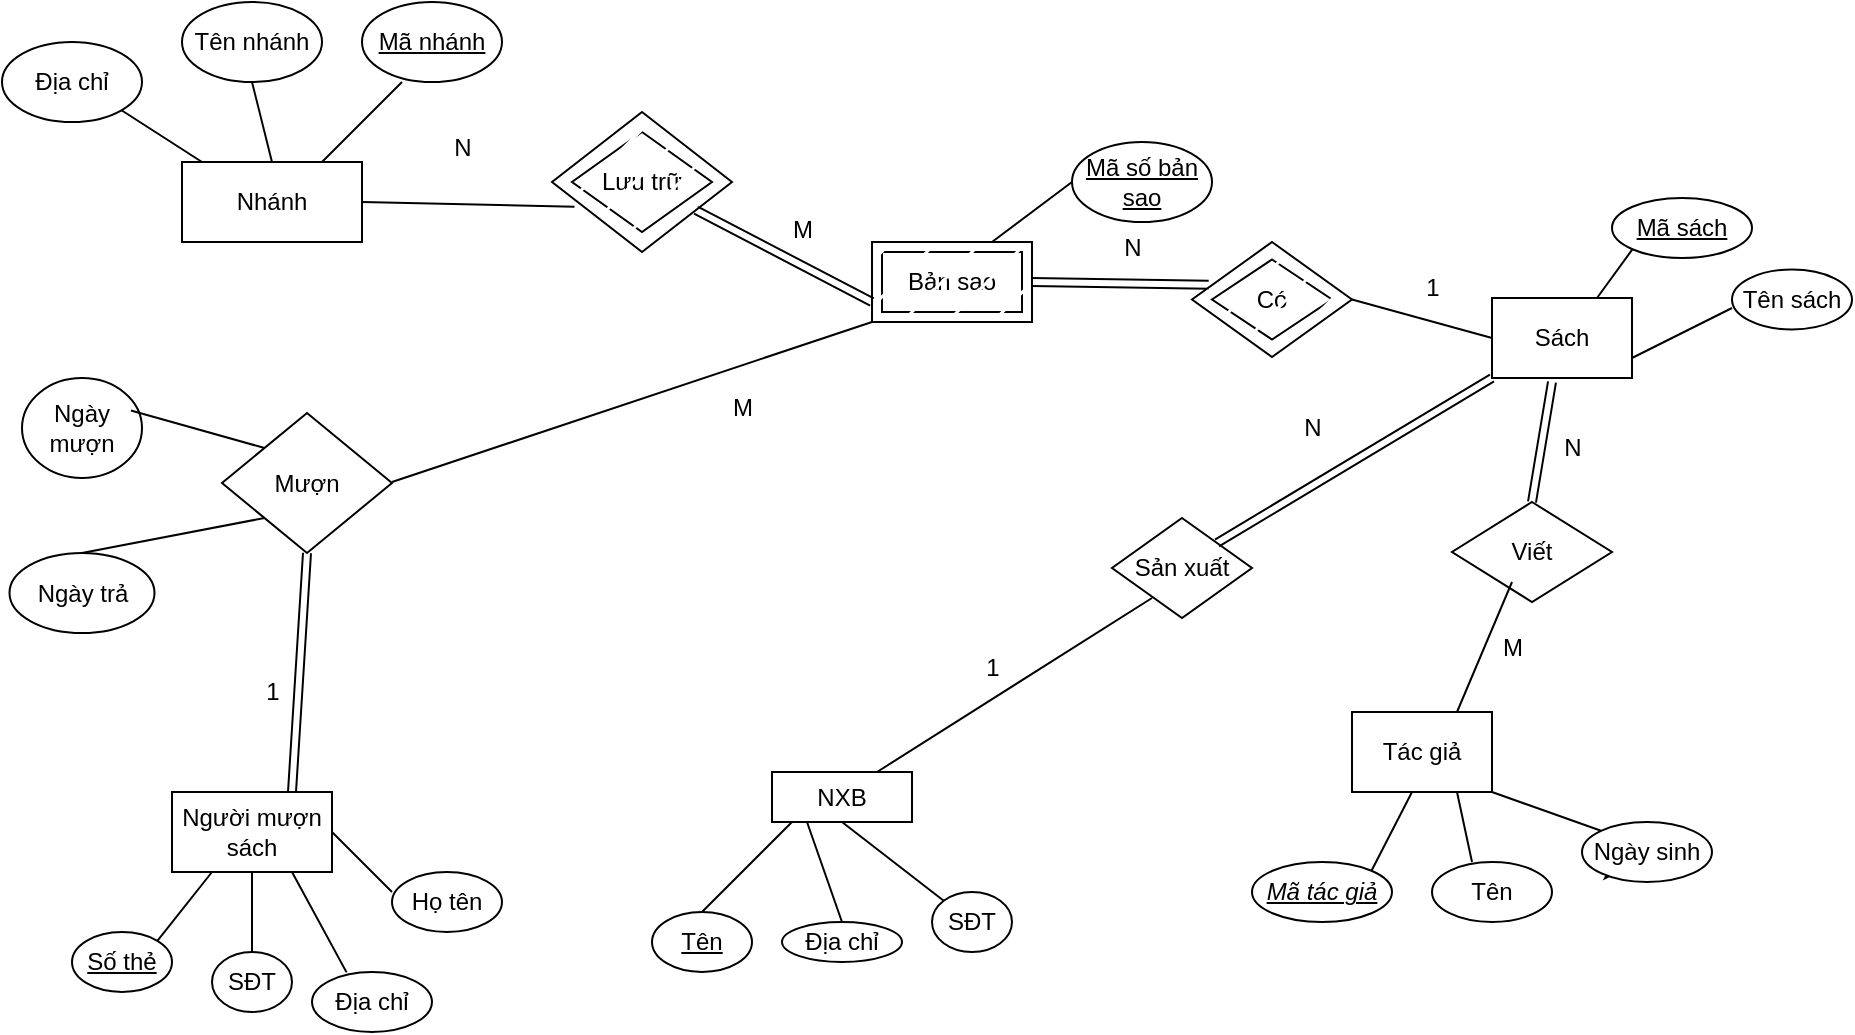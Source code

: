 <mxfile version="21.7.5" type="github">
  <diagram name="Page-1" id="QBAA2EXI7UjKmm6AoBsN">
    <mxGraphModel dx="1687" dy="892" grid="1" gridSize="10" guides="1" tooltips="1" connect="1" arrows="1" fold="1" page="1" pageScale="1" pageWidth="850" pageHeight="1100" math="0" shadow="0">
      <root>
        <mxCell id="0" />
        <mxCell id="1" parent="0" />
        <mxCell id="0vOsTDvxW1U39WzQ74CE-1" value="Nhánh" style="rounded=0;whiteSpace=wrap;html=1;" parent="1" vertex="1">
          <mxGeometry x="490" y="610" width="90" height="40" as="geometry" />
        </mxCell>
        <mxCell id="0vOsTDvxW1U39WzQ74CE-2" value="&lt;u&gt;Mã nhánh&lt;/u&gt;" style="ellipse;whiteSpace=wrap;html=1;" parent="1" vertex="1">
          <mxGeometry x="580" y="530" width="70" height="40" as="geometry" />
        </mxCell>
        <mxCell id="0vOsTDvxW1U39WzQ74CE-3" value="Địa chỉ" style="ellipse;whiteSpace=wrap;html=1;" parent="1" vertex="1">
          <mxGeometry x="400" y="550" width="70" height="40" as="geometry" />
        </mxCell>
        <mxCell id="0vOsTDvxW1U39WzQ74CE-4" value="Tên nhánh" style="ellipse;whiteSpace=wrap;html=1;" parent="1" vertex="1">
          <mxGeometry x="490" y="530" width="70" height="40" as="geometry" />
        </mxCell>
        <mxCell id="0vOsTDvxW1U39WzQ74CE-5" value="" style="endArrow=none;html=1;rounded=0;" parent="1" edge="1">
          <mxGeometry width="50" height="50" relative="1" as="geometry">
            <mxPoint x="560" y="610" as="sourcePoint" />
            <mxPoint x="600" y="570" as="targetPoint" />
          </mxGeometry>
        </mxCell>
        <mxCell id="0vOsTDvxW1U39WzQ74CE-6" value="" style="endArrow=none;html=1;rounded=0;entryX=1;entryY=1;entryDx=0;entryDy=0;" parent="1" target="0vOsTDvxW1U39WzQ74CE-3" edge="1">
          <mxGeometry width="50" height="50" relative="1" as="geometry">
            <mxPoint x="500" y="610" as="sourcePoint" />
            <mxPoint x="470" y="580" as="targetPoint" />
          </mxGeometry>
        </mxCell>
        <mxCell id="0vOsTDvxW1U39WzQ74CE-7" value="" style="endArrow=none;html=1;rounded=0;exitX=0.5;exitY=0;exitDx=0;exitDy=0;entryX=0.5;entryY=1;entryDx=0;entryDy=0;" parent="1" source="0vOsTDvxW1U39WzQ74CE-1" target="0vOsTDvxW1U39WzQ74CE-4" edge="1">
          <mxGeometry width="50" height="50" relative="1" as="geometry">
            <mxPoint x="490" y="620" as="sourcePoint" />
            <mxPoint x="540" y="570" as="targetPoint" />
          </mxGeometry>
        </mxCell>
        <mxCell id="0vOsTDvxW1U39WzQ74CE-8" value="Sách" style="rounded=0;whiteSpace=wrap;html=1;" parent="1" vertex="1">
          <mxGeometry x="1145" y="678" width="70" height="40" as="geometry" />
        </mxCell>
        <mxCell id="0vOsTDvxW1U39WzQ74CE-9" value="&lt;u&gt;Mã sách&lt;/u&gt;" style="ellipse;whiteSpace=wrap;html=1;" parent="1" vertex="1">
          <mxGeometry x="1205" y="628" width="70" height="30" as="geometry" />
        </mxCell>
        <mxCell id="0vOsTDvxW1U39WzQ74CE-10" value="Tên sách" style="ellipse;whiteSpace=wrap;html=1;" parent="1" vertex="1">
          <mxGeometry x="1265" y="663.75" width="60" height="30" as="geometry" />
        </mxCell>
        <mxCell id="0vOsTDvxW1U39WzQ74CE-20" value="" style="endArrow=none;html=1;rounded=0;entryX=1;entryY=0.75;entryDx=0;entryDy=0;exitX=0;exitY=0.5;exitDx=0;exitDy=0;" parent="1" target="0vOsTDvxW1U39WzQ74CE-8" edge="1">
          <mxGeometry width="50" height="50" relative="1" as="geometry">
            <mxPoint x="1265.0" y="683" as="sourcePoint" />
            <mxPoint x="1215" y="678" as="targetPoint" />
            <Array as="points" />
          </mxGeometry>
        </mxCell>
        <mxCell id="0vOsTDvxW1U39WzQ74CE-21" value="" style="endArrow=none;html=1;rounded=0;exitX=0;exitY=1;exitDx=0;exitDy=0;entryX=0.75;entryY=0;entryDx=0;entryDy=0;" parent="1" source="0vOsTDvxW1U39WzQ74CE-9" target="0vOsTDvxW1U39WzQ74CE-8" edge="1">
          <mxGeometry width="50" height="50" relative="1" as="geometry">
            <mxPoint x="1265" y="638" as="sourcePoint" />
            <mxPoint x="1295" y="618" as="targetPoint" />
          </mxGeometry>
        </mxCell>
        <mxCell id="0vOsTDvxW1U39WzQ74CE-22" value="Tác giả" style="rounded=0;whiteSpace=wrap;html=1;shadow=0;" parent="1" vertex="1">
          <mxGeometry x="1075" y="885" width="70" height="40" as="geometry" />
        </mxCell>
        <mxCell id="0vOsTDvxW1U39WzQ74CE-23" value="" style="endArrow=none;html=1;rounded=0;shadow=0;exitX=1;exitY=0;exitDx=0;exitDy=0;" parent="1" source="0vOsTDvxW1U39WzQ74CE-25" edge="1">
          <mxGeometry width="50" height="50" relative="1" as="geometry">
            <mxPoint x="1075" y="955" as="sourcePoint" />
            <mxPoint x="1105" y="925" as="targetPoint" />
            <Array as="points" />
          </mxGeometry>
        </mxCell>
        <mxCell id="0vOsTDvxW1U39WzQ74CE-24" value="Tên" style="ellipse;whiteSpace=wrap;html=1;shadow=0;" parent="1" vertex="1">
          <mxGeometry x="1115" y="960" width="60" height="30" as="geometry" />
        </mxCell>
        <mxCell id="0vOsTDvxW1U39WzQ74CE-25" value="Mã tác giả" style="ellipse;whiteSpace=wrap;html=1;fontStyle=6" parent="1" vertex="1">
          <mxGeometry x="1025" y="960" width="70" height="30" as="geometry" />
        </mxCell>
        <mxCell id="0vOsTDvxW1U39WzQ74CE-60" style="edgeStyle=orthogonalEdgeStyle;rounded=0;orthogonalLoop=1;jettySize=auto;html=1;exitX=0;exitY=1;exitDx=0;exitDy=0;" parent="1" source="0vOsTDvxW1U39WzQ74CE-26" edge="1">
          <mxGeometry relative="1" as="geometry">
            <mxPoint x="1205" y="960" as="targetPoint" />
          </mxGeometry>
        </mxCell>
        <mxCell id="0vOsTDvxW1U39WzQ74CE-26" value="Ngày sinh" style="ellipse;whiteSpace=wrap;html=1;" parent="1" vertex="1">
          <mxGeometry x="1190" y="940" width="65" height="30" as="geometry" />
        </mxCell>
        <mxCell id="0vOsTDvxW1U39WzQ74CE-27" value="" style="endArrow=none;html=1;rounded=0;exitX=0.75;exitY=1;exitDx=0;exitDy=0;" parent="1" source="0vOsTDvxW1U39WzQ74CE-22" edge="1">
          <mxGeometry width="50" height="50" relative="1" as="geometry">
            <mxPoint x="1125" y="940" as="sourcePoint" />
            <mxPoint x="1135" y="960" as="targetPoint" />
            <Array as="points">
              <mxPoint x="1135" y="960" />
            </Array>
          </mxGeometry>
        </mxCell>
        <mxCell id="0vOsTDvxW1U39WzQ74CE-28" value="" style="endArrow=none;html=1;rounded=0;exitX=1;exitY=1;exitDx=0;exitDy=0;entryX=0;entryY=0;entryDx=0;entryDy=0;" parent="1" source="0vOsTDvxW1U39WzQ74CE-22" target="0vOsTDvxW1U39WzQ74CE-26" edge="1">
          <mxGeometry width="50" height="50" relative="1" as="geometry">
            <mxPoint x="1145" y="935" as="sourcePoint" />
            <mxPoint x="1195" y="885" as="targetPoint" />
          </mxGeometry>
        </mxCell>
        <mxCell id="0vOsTDvxW1U39WzQ74CE-29" value="NXB" style="rounded=0;whiteSpace=wrap;html=1;direction=east;" parent="1" vertex="1">
          <mxGeometry x="785" y="915" width="70" height="25" as="geometry" />
        </mxCell>
        <mxCell id="0vOsTDvxW1U39WzQ74CE-30" value="Tên" style="ellipse;whiteSpace=wrap;html=1;fontStyle=4;direction=east;" parent="1" vertex="1">
          <mxGeometry x="725" y="985" width="50" height="30" as="geometry" />
        </mxCell>
        <mxCell id="0vOsTDvxW1U39WzQ74CE-31" value="Địa chỉ" style="ellipse;whiteSpace=wrap;html=1;direction=east;" parent="1" vertex="1">
          <mxGeometry x="790" y="990" width="60" height="20" as="geometry" />
        </mxCell>
        <mxCell id="0vOsTDvxW1U39WzQ74CE-32" value="SĐT" style="ellipse;whiteSpace=wrap;html=1;direction=east;" parent="1" vertex="1">
          <mxGeometry x="865" y="975" width="40" height="30" as="geometry" />
        </mxCell>
        <mxCell id="0vOsTDvxW1U39WzQ74CE-34" value="" style="endArrow=none;html=1;rounded=0;entryX=0.25;entryY=1;entryDx=0;entryDy=0;exitX=0.5;exitY=0;exitDx=0;exitDy=0;" parent="1" source="0vOsTDvxW1U39WzQ74CE-31" target="0vOsTDvxW1U39WzQ74CE-29" edge="1">
          <mxGeometry width="50" height="50" relative="1" as="geometry">
            <mxPoint x="815" y="1000" as="sourcePoint" />
            <mxPoint x="865" y="965" as="targetPoint" />
          </mxGeometry>
        </mxCell>
        <mxCell id="0vOsTDvxW1U39WzQ74CE-35" value="" style="endArrow=none;html=1;rounded=0;exitX=0.5;exitY=1;exitDx=0;exitDy=0;entryX=0;entryY=0;entryDx=0;entryDy=0;" parent="1" source="0vOsTDvxW1U39WzQ74CE-29" target="0vOsTDvxW1U39WzQ74CE-32" edge="1">
          <mxGeometry width="50" height="50" relative="1" as="geometry">
            <mxPoint x="880" y="950" as="sourcePoint" />
            <mxPoint x="930" y="945" as="targetPoint" />
          </mxGeometry>
        </mxCell>
        <mxCell id="0vOsTDvxW1U39WzQ74CE-36" value="" style="endArrow=none;html=1;rounded=0;entryX=0.5;entryY=0;entryDx=0;entryDy=0;" parent="1" target="0vOsTDvxW1U39WzQ74CE-30" edge="1">
          <mxGeometry width="50" height="50" relative="1" as="geometry">
            <mxPoint x="795" y="940" as="sourcePoint" />
            <mxPoint x="900" y="895" as="targetPoint" />
            <Array as="points" />
          </mxGeometry>
        </mxCell>
        <mxCell id="0vOsTDvxW1U39WzQ74CE-39" value="Người mượn sách" style="rounded=0;whiteSpace=wrap;html=1;" parent="1" vertex="1">
          <mxGeometry x="485" y="925" width="80" height="40" as="geometry" />
        </mxCell>
        <mxCell id="0vOsTDvxW1U39WzQ74CE-41" value="Họ tên" style="ellipse;whiteSpace=wrap;html=1;" parent="1" vertex="1">
          <mxGeometry x="595" y="965" width="55" height="30" as="geometry" />
        </mxCell>
        <mxCell id="0vOsTDvxW1U39WzQ74CE-43" value="SĐT" style="ellipse;whiteSpace=wrap;html=1;" parent="1" vertex="1">
          <mxGeometry x="505" y="1005" width="40" height="30" as="geometry" />
        </mxCell>
        <mxCell id="0vOsTDvxW1U39WzQ74CE-44" value="Địa chỉ" style="ellipse;whiteSpace=wrap;html=1;" parent="1" vertex="1">
          <mxGeometry x="555" y="1015" width="60" height="30" as="geometry" />
        </mxCell>
        <mxCell id="0vOsTDvxW1U39WzQ74CE-45" value="Số thẻ" style="ellipse;whiteSpace=wrap;html=1;fontStyle=4" parent="1" vertex="1">
          <mxGeometry x="435" y="995" width="50" height="30" as="geometry" />
        </mxCell>
        <mxCell id="0vOsTDvxW1U39WzQ74CE-47" value="" style="endArrow=none;html=1;rounded=0;entryX=1;entryY=0.5;entryDx=0;entryDy=0;" parent="1" target="0vOsTDvxW1U39WzQ74CE-39" edge="1">
          <mxGeometry width="50" height="50" relative="1" as="geometry">
            <mxPoint x="595" y="975" as="sourcePoint" />
            <mxPoint x="645" y="925" as="targetPoint" />
          </mxGeometry>
        </mxCell>
        <mxCell id="0vOsTDvxW1U39WzQ74CE-48" value="" style="endArrow=none;html=1;rounded=0;entryX=0.75;entryY=1;entryDx=0;entryDy=0;exitX=0.288;exitY=0.006;exitDx=0;exitDy=0;exitPerimeter=0;" parent="1" source="0vOsTDvxW1U39WzQ74CE-44" target="0vOsTDvxW1U39WzQ74CE-39" edge="1">
          <mxGeometry width="50" height="50" relative="1" as="geometry">
            <mxPoint x="565" y="1015" as="sourcePoint" />
            <mxPoint x="615" y="965" as="targetPoint" />
          </mxGeometry>
        </mxCell>
        <mxCell id="0vOsTDvxW1U39WzQ74CE-49" value="" style="endArrow=none;html=1;rounded=0;exitX=0.5;exitY=0;exitDx=0;exitDy=0;entryX=0.5;entryY=1;entryDx=0;entryDy=0;" parent="1" source="0vOsTDvxW1U39WzQ74CE-43" target="0vOsTDvxW1U39WzQ74CE-39" edge="1">
          <mxGeometry width="50" height="50" relative="1" as="geometry">
            <mxPoint x="500" y="1015" as="sourcePoint" />
            <mxPoint x="550" y="965" as="targetPoint" />
          </mxGeometry>
        </mxCell>
        <mxCell id="0vOsTDvxW1U39WzQ74CE-50" value="" style="endArrow=none;html=1;rounded=0;exitX=1;exitY=0;exitDx=0;exitDy=0;" parent="1" source="0vOsTDvxW1U39WzQ74CE-45" edge="1">
          <mxGeometry width="50" height="50" relative="1" as="geometry">
            <mxPoint x="455" y="1015" as="sourcePoint" />
            <mxPoint x="505" y="965" as="targetPoint" />
          </mxGeometry>
        </mxCell>
        <mxCell id="0vOsTDvxW1U39WzQ74CE-53" value="Mã số bản sao" style="ellipse;whiteSpace=wrap;html=1;fontStyle=4" parent="1" vertex="1">
          <mxGeometry x="935" y="600" width="70" height="40" as="geometry" />
        </mxCell>
        <mxCell id="0vOsTDvxW1U39WzQ74CE-52" value="Bản sao" style="rounded=0;whiteSpace=wrap;html=1;shadow=0;" parent="1" vertex="1">
          <mxGeometry x="840" y="655" width="70" height="30" as="geometry" />
        </mxCell>
        <mxCell id="0vOsTDvxW1U39WzQ74CE-55" value="" style="rounded=0;whiteSpace=wrap;html=1;fillStyle=hatch;" parent="1" vertex="1">
          <mxGeometry x="835" y="650" width="80" height="40" as="geometry" />
        </mxCell>
        <mxCell id="0vOsTDvxW1U39WzQ74CE-57" value="" style="endArrow=none;html=1;rounded=0;exitX=0.75;exitY=0;exitDx=0;exitDy=0;" parent="1" source="0vOsTDvxW1U39WzQ74CE-55" edge="1">
          <mxGeometry width="50" height="50" relative="1" as="geometry">
            <mxPoint x="885" y="670" as="sourcePoint" />
            <mxPoint x="935" y="620" as="targetPoint" />
          </mxGeometry>
        </mxCell>
        <mxCell id="0vOsTDvxW1U39WzQ74CE-70" value="Lưu trữ" style="rhombus;whiteSpace=wrap;html=1;" parent="1" vertex="1">
          <mxGeometry x="685" y="595" width="70" height="50" as="geometry" />
        </mxCell>
        <mxCell id="0vOsTDvxW1U39WzQ74CE-73" value="" style="endArrow=none;html=1;rounded=0;exitX=1;exitY=0.5;exitDx=0;exitDy=0;entryX=0.125;entryY=0.677;entryDx=0;entryDy=0;entryPerimeter=0;" parent="1" source="0vOsTDvxW1U39WzQ74CE-1" target="0vOsTDvxW1U39WzQ74CE-77" edge="1">
          <mxGeometry width="50" height="50" relative="1" as="geometry">
            <mxPoint x="605" y="750" as="sourcePoint" />
            <mxPoint x="705" y="710" as="targetPoint" />
          </mxGeometry>
        </mxCell>
        <mxCell id="0vOsTDvxW1U39WzQ74CE-75" value="" style="endArrow=none;html=1;entryX=0;entryY=0.75;entryDx=0;entryDy=0;rounded=0;shape=link;" parent="1" source="0vOsTDvxW1U39WzQ74CE-77" target="0vOsTDvxW1U39WzQ74CE-55" edge="1">
          <mxGeometry width="50" height="50" relative="1" as="geometry">
            <mxPoint x="755" y="693" as="sourcePoint" />
            <mxPoint x="825" y="650" as="targetPoint" />
          </mxGeometry>
        </mxCell>
        <mxCell id="0vOsTDvxW1U39WzQ74CE-77" value="" style="rhombus;whiteSpace=wrap;html=1;fillStyle=hatch;" parent="1" vertex="1">
          <mxGeometry x="675" y="585" width="90" height="70" as="geometry" />
        </mxCell>
        <mxCell id="0vOsTDvxW1U39WzQ74CE-78" value="N" style="text;html=1;align=center;verticalAlign=middle;resizable=0;points=[];autosize=1;strokeColor=none;fillColor=none;" parent="1" vertex="1">
          <mxGeometry x="615" y="588" width="30" height="30" as="geometry" />
        </mxCell>
        <mxCell id="0vOsTDvxW1U39WzQ74CE-79" value="M" style="text;html=1;align=center;verticalAlign=middle;resizable=0;points=[];autosize=1;strokeColor=none;fillColor=none;" parent="1" vertex="1">
          <mxGeometry x="785" y="628.75" width="30" height="30" as="geometry" />
        </mxCell>
        <mxCell id="0vOsTDvxW1U39WzQ74CE-80" value="" style="endArrow=none;html=1;rounded=0;shape=link;entryX=0.104;entryY=0.372;entryDx=0;entryDy=0;entryPerimeter=0;" parent="1" target="0vOsTDvxW1U39WzQ74CE-82" edge="1">
          <mxGeometry width="50" height="50" relative="1" as="geometry">
            <mxPoint x="915" y="670" as="sourcePoint" />
            <mxPoint x="975" y="670" as="targetPoint" />
          </mxGeometry>
        </mxCell>
        <mxCell id="0vOsTDvxW1U39WzQ74CE-81" value="Có" style="rhombus;whiteSpace=wrap;html=1;" parent="1" vertex="1">
          <mxGeometry x="1005" y="658.75" width="60" height="40" as="geometry" />
        </mxCell>
        <mxCell id="0vOsTDvxW1U39WzQ74CE-82" value="" style="rhombus;whiteSpace=wrap;html=1;fillStyle=hatch;" parent="1" vertex="1">
          <mxGeometry x="995" y="650" width="80" height="57.5" as="geometry" />
        </mxCell>
        <mxCell id="0vOsTDvxW1U39WzQ74CE-84" value="" style="endArrow=none;html=1;rounded=0;entryX=0;entryY=0.5;entryDx=0;entryDy=0;exitX=1;exitY=0.5;exitDx=0;exitDy=0;" parent="1" source="0vOsTDvxW1U39WzQ74CE-82" target="0vOsTDvxW1U39WzQ74CE-8" edge="1">
          <mxGeometry width="50" height="50" relative="1" as="geometry">
            <mxPoint x="1055" y="670" as="sourcePoint" />
            <mxPoint x="1105" y="620" as="targetPoint" />
          </mxGeometry>
        </mxCell>
        <mxCell id="0vOsTDvxW1U39WzQ74CE-88" value="1" style="text;html=1;align=center;verticalAlign=middle;resizable=0;points=[];autosize=1;strokeColor=none;fillColor=none;" parent="1" vertex="1">
          <mxGeometry x="1100" y="658" width="30" height="30" as="geometry" />
        </mxCell>
        <mxCell id="0vOsTDvxW1U39WzQ74CE-89" value="N" style="text;html=1;align=center;verticalAlign=middle;resizable=0;points=[];autosize=1;strokeColor=none;fillColor=none;" parent="1" vertex="1">
          <mxGeometry x="950" y="638" width="30" height="30" as="geometry" />
        </mxCell>
        <mxCell id="0vOsTDvxW1U39WzQ74CE-90" value="Viết" style="rhombus;whiteSpace=wrap;html=1;" parent="1" vertex="1">
          <mxGeometry x="1125" y="780" width="80" height="50" as="geometry" />
        </mxCell>
        <mxCell id="0vOsTDvxW1U39WzQ74CE-91" value="" style="endArrow=none;html=1;rounded=0;shape=link;exitX=0.5;exitY=0;exitDx=0;exitDy=0;" parent="1" source="0vOsTDvxW1U39WzQ74CE-90" edge="1">
          <mxGeometry width="50" height="50" relative="1" as="geometry">
            <mxPoint x="1145" y="770" as="sourcePoint" />
            <mxPoint x="1175" y="720" as="targetPoint" />
          </mxGeometry>
        </mxCell>
        <mxCell id="0vOsTDvxW1U39WzQ74CE-92" value="" style="endArrow=none;html=1;rounded=0;entryX=0.375;entryY=0.8;entryDx=0;entryDy=0;exitX=0.75;exitY=0;exitDx=0;exitDy=0;entryPerimeter=0;" parent="1" source="0vOsTDvxW1U39WzQ74CE-22" target="0vOsTDvxW1U39WzQ74CE-90" edge="1">
          <mxGeometry width="50" height="50" relative="1" as="geometry">
            <mxPoint x="1115" y="880" as="sourcePoint" />
            <mxPoint x="1155" y="820" as="targetPoint" />
          </mxGeometry>
        </mxCell>
        <mxCell id="0vOsTDvxW1U39WzQ74CE-93" value="N" style="text;html=1;align=center;verticalAlign=middle;resizable=0;points=[];autosize=1;strokeColor=none;fillColor=none;" parent="1" vertex="1">
          <mxGeometry x="1170" y="738" width="30" height="30" as="geometry" />
        </mxCell>
        <mxCell id="0vOsTDvxW1U39WzQ74CE-94" value="M" style="text;html=1;align=center;verticalAlign=middle;resizable=0;points=[];autosize=1;strokeColor=none;fillColor=none;" parent="1" vertex="1">
          <mxGeometry x="1140" y="838" width="30" height="30" as="geometry" />
        </mxCell>
        <mxCell id="0vOsTDvxW1U39WzQ74CE-95" value="Sản xuất" style="rhombus;whiteSpace=wrap;html=1;" parent="1" vertex="1">
          <mxGeometry x="955" y="788" width="70" height="50" as="geometry" />
        </mxCell>
        <mxCell id="0vOsTDvxW1U39WzQ74CE-96" value="" style="endArrow=none;html=1;rounded=0;shape=link;exitX=1;exitY=0;exitDx=0;exitDy=0;" parent="1" source="0vOsTDvxW1U39WzQ74CE-95" edge="1">
          <mxGeometry width="50" height="50" relative="1" as="geometry">
            <mxPoint x="995" y="868" as="sourcePoint" />
            <mxPoint x="1145" y="718" as="targetPoint" />
          </mxGeometry>
        </mxCell>
        <mxCell id="0vOsTDvxW1U39WzQ74CE-97" value="" style="endArrow=none;html=1;rounded=0;exitX=0.75;exitY=0;exitDx=0;exitDy=0;" parent="1" source="0vOsTDvxW1U39WzQ74CE-29" edge="1">
          <mxGeometry width="50" height="50" relative="1" as="geometry">
            <mxPoint x="925" y="878" as="sourcePoint" />
            <mxPoint x="975" y="828" as="targetPoint" />
          </mxGeometry>
        </mxCell>
        <mxCell id="0vOsTDvxW1U39WzQ74CE-98" value="N" style="text;html=1;align=center;verticalAlign=middle;resizable=0;points=[];autosize=1;strokeColor=none;fillColor=none;" parent="1" vertex="1">
          <mxGeometry x="1040" y="728" width="30" height="30" as="geometry" />
        </mxCell>
        <mxCell id="0vOsTDvxW1U39WzQ74CE-99" value="1" style="text;html=1;align=center;verticalAlign=middle;resizable=0;points=[];autosize=1;strokeColor=none;fillColor=none;" parent="1" vertex="1">
          <mxGeometry x="880" y="848" width="30" height="30" as="geometry" />
        </mxCell>
        <mxCell id="0vOsTDvxW1U39WzQ74CE-100" value="Mượn" style="rhombus;whiteSpace=wrap;html=1;" parent="1" vertex="1">
          <mxGeometry x="510" y="735.5" width="85" height="70" as="geometry" />
        </mxCell>
        <mxCell id="0vOsTDvxW1U39WzQ74CE-103" value="" style="endArrow=none;html=1;rounded=0;shape=link;exitX=0.75;exitY=0;exitDx=0;exitDy=0;entryX=0.5;entryY=1;entryDx=0;entryDy=0;" parent="1" source="0vOsTDvxW1U39WzQ74CE-39" target="0vOsTDvxW1U39WzQ74CE-100" edge="1">
          <mxGeometry width="50" height="50" relative="1" as="geometry">
            <mxPoint x="745" y="860" as="sourcePoint" />
            <mxPoint x="805" y="810" as="targetPoint" />
          </mxGeometry>
        </mxCell>
        <mxCell id="0vOsTDvxW1U39WzQ74CE-108" value="Ngày mượn" style="ellipse;whiteSpace=wrap;html=1;direction=south;" parent="1" vertex="1">
          <mxGeometry x="410" y="718" width="60" height="50" as="geometry" />
        </mxCell>
        <mxCell id="0vOsTDvxW1U39WzQ74CE-109" value="Ngày trả" style="ellipse;whiteSpace=wrap;html=1;" parent="1" vertex="1">
          <mxGeometry x="403.75" y="805.5" width="72.5" height="40" as="geometry" />
        </mxCell>
        <mxCell id="0vOsTDvxW1U39WzQ74CE-110" value="" style="endArrow=none;html=1;rounded=0;entryX=0.5;entryY=0;entryDx=0;entryDy=0;exitX=0;exitY=1;exitDx=0;exitDy=0;" parent="1" source="0vOsTDvxW1U39WzQ74CE-100" target="0vOsTDvxW1U39WzQ74CE-109" edge="1">
          <mxGeometry width="50" height="50" relative="1" as="geometry">
            <mxPoint x="830" y="775" as="sourcePoint" />
            <mxPoint x="880" y="725" as="targetPoint" />
          </mxGeometry>
        </mxCell>
        <mxCell id="0vOsTDvxW1U39WzQ74CE-111" value="" style="endArrow=none;html=1;rounded=0;exitX=0.325;exitY=0.092;exitDx=0;exitDy=0;exitPerimeter=0;entryX=0;entryY=0;entryDx=0;entryDy=0;" parent="1" source="0vOsTDvxW1U39WzQ74CE-108" target="0vOsTDvxW1U39WzQ74CE-100" edge="1">
          <mxGeometry width="50" height="50" relative="1" as="geometry">
            <mxPoint x="745" y="830" as="sourcePoint" />
            <mxPoint x="795" y="780" as="targetPoint" />
          </mxGeometry>
        </mxCell>
        <mxCell id="0vOsTDvxW1U39WzQ74CE-118" value="1" style="text;html=1;align=center;verticalAlign=middle;resizable=0;points=[];autosize=1;strokeColor=none;fillColor=none;" parent="1" vertex="1">
          <mxGeometry x="520" y="860" width="30" height="30" as="geometry" />
        </mxCell>
        <mxCell id="EWfTi6bPWBDIcgBMF3eE-1" value="" style="endArrow=none;html=1;rounded=0;entryX=0;entryY=1;entryDx=0;entryDy=0;" parent="1" target="0vOsTDvxW1U39WzQ74CE-55" edge="1">
          <mxGeometry width="50" height="50" relative="1" as="geometry">
            <mxPoint x="595" y="770" as="sourcePoint" />
            <mxPoint x="830" y="690" as="targetPoint" />
          </mxGeometry>
        </mxCell>
        <mxCell id="EWfTi6bPWBDIcgBMF3eE-2" value="M" style="text;html=1;align=center;verticalAlign=middle;resizable=0;points=[];autosize=1;strokeColor=none;fillColor=none;" parent="1" vertex="1">
          <mxGeometry x="755" y="718" width="30" height="30" as="geometry" />
        </mxCell>
      </root>
    </mxGraphModel>
  </diagram>
</mxfile>

